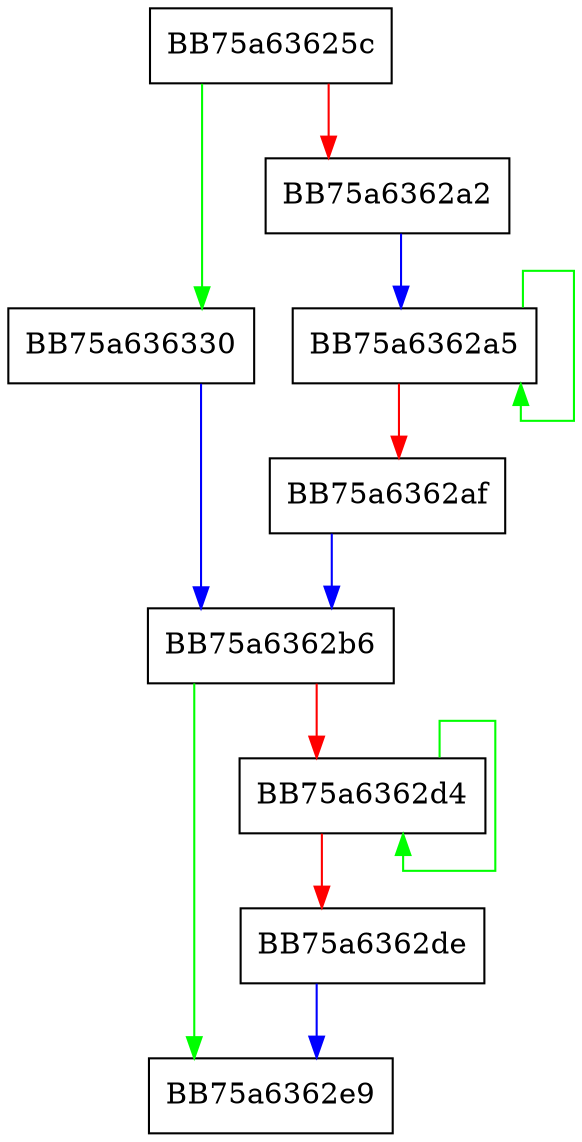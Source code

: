 digraph McTemplateU0xzz_MPEventWriteTransfer {
  node [shape="box"];
  graph [splines=ortho];
  BB75a63625c -> BB75a636330 [color="green"];
  BB75a63625c -> BB75a6362a2 [color="red"];
  BB75a6362a2 -> BB75a6362a5 [color="blue"];
  BB75a6362a5 -> BB75a6362a5 [color="green"];
  BB75a6362a5 -> BB75a6362af [color="red"];
  BB75a6362af -> BB75a6362b6 [color="blue"];
  BB75a6362b6 -> BB75a6362e9 [color="green"];
  BB75a6362b6 -> BB75a6362d4 [color="red"];
  BB75a6362d4 -> BB75a6362d4 [color="green"];
  BB75a6362d4 -> BB75a6362de [color="red"];
  BB75a6362de -> BB75a6362e9 [color="blue"];
  BB75a636330 -> BB75a6362b6 [color="blue"];
}